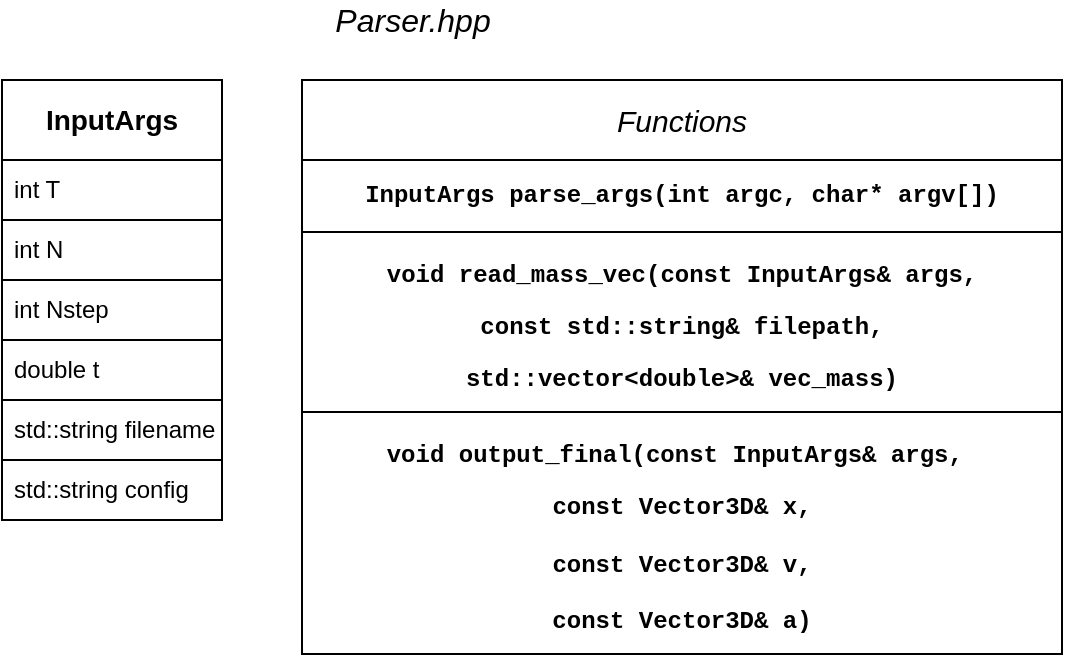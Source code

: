 <mxfile version="13.8.5" type="github">
  <diagram id="2aKy2Keq98pg5jBuyxaG" name="Page-1">
    <mxGraphModel dx="787" dy="463" grid="1" gridSize="10" guides="1" tooltips="1" connect="1" arrows="1" fold="1" page="1" pageScale="1" pageWidth="827" pageHeight="1169" math="0" shadow="0">
      <root>
        <mxCell id="0" />
        <mxCell id="1" parent="0" />
        <mxCell id="xUgH1Iw-12cLh9WW9r7s-2" value="" style="shape=table;html=1;whiteSpace=wrap;startSize=0;container=1;collapsible=0;childLayout=tableLayout;" vertex="1" parent="1">
          <mxGeometry x="90" y="160" width="110" height="220" as="geometry" />
        </mxCell>
        <mxCell id="xUgH1Iw-12cLh9WW9r7s-3" value="" style="shape=partialRectangle;html=1;whiteSpace=wrap;collapsible=0;dropTarget=0;pointerEvents=0;fillColor=none;top=0;left=0;bottom=0;right=0;points=[[0,0.5],[1,0.5]];portConstraint=eastwest;" vertex="1" parent="xUgH1Iw-12cLh9WW9r7s-2">
          <mxGeometry width="110" height="40" as="geometry" />
        </mxCell>
        <mxCell id="xUgH1Iw-12cLh9WW9r7s-4" value="&lt;b&gt;&lt;font style=&quot;font-size: 14px&quot;&gt;InputArgs&lt;/font&gt;&lt;/b&gt;" style="shape=partialRectangle;html=1;whiteSpace=wrap;connectable=0;overflow=hidden;fillColor=none;top=0;left=0;bottom=0;right=0;" vertex="1" parent="xUgH1Iw-12cLh9WW9r7s-3">
          <mxGeometry width="110" height="40" as="geometry" />
        </mxCell>
        <mxCell id="xUgH1Iw-12cLh9WW9r7s-5" value="" style="shape=partialRectangle;html=1;whiteSpace=wrap;collapsible=0;dropTarget=0;pointerEvents=0;fillColor=none;top=0;left=0;bottom=0;right=0;points=[[0,0.5],[1,0.5]];portConstraint=eastwest;" vertex="1" parent="xUgH1Iw-12cLh9WW9r7s-2">
          <mxGeometry y="40" width="110" height="30" as="geometry" />
        </mxCell>
        <mxCell id="xUgH1Iw-12cLh9WW9r7s-6" value="int T" style="shape=partialRectangle;html=1;whiteSpace=wrap;connectable=0;overflow=hidden;fillColor=none;top=0;left=0;bottom=0;right=0;align=left;spacingLeft=4;" vertex="1" parent="xUgH1Iw-12cLh9WW9r7s-5">
          <mxGeometry width="110" height="30" as="geometry" />
        </mxCell>
        <mxCell id="xUgH1Iw-12cLh9WW9r7s-8" value="" style="shape=partialRectangle;html=1;whiteSpace=wrap;collapsible=0;dropTarget=0;pointerEvents=0;fillColor=none;top=0;left=0;bottom=0;right=0;points=[[0,0.5],[1,0.5]];portConstraint=eastwest;" vertex="1" parent="xUgH1Iw-12cLh9WW9r7s-2">
          <mxGeometry y="70" width="110" height="30" as="geometry" />
        </mxCell>
        <mxCell id="xUgH1Iw-12cLh9WW9r7s-9" value="int N" style="shape=partialRectangle;html=1;whiteSpace=wrap;connectable=0;overflow=hidden;fillColor=none;top=0;left=0;bottom=0;right=0;align=left;spacingLeft=4;" vertex="1" parent="xUgH1Iw-12cLh9WW9r7s-8">
          <mxGeometry width="110" height="30" as="geometry" />
        </mxCell>
        <mxCell id="xUgH1Iw-12cLh9WW9r7s-10" value="" style="shape=partialRectangle;html=1;whiteSpace=wrap;collapsible=0;dropTarget=0;pointerEvents=0;fillColor=none;top=0;left=0;bottom=0;right=0;points=[[0,0.5],[1,0.5]];portConstraint=eastwest;" vertex="1" parent="xUgH1Iw-12cLh9WW9r7s-2">
          <mxGeometry y="100" width="110" height="30" as="geometry" />
        </mxCell>
        <mxCell id="xUgH1Iw-12cLh9WW9r7s-11" value="int Nstep" style="shape=partialRectangle;html=1;whiteSpace=wrap;connectable=0;overflow=hidden;fillColor=none;top=0;left=0;bottom=0;right=0;align=left;spacingLeft=4;" vertex="1" parent="xUgH1Iw-12cLh9WW9r7s-10">
          <mxGeometry width="110" height="30" as="geometry" />
        </mxCell>
        <mxCell id="xUgH1Iw-12cLh9WW9r7s-14" value="" style="shape=partialRectangle;html=1;whiteSpace=wrap;collapsible=0;dropTarget=0;pointerEvents=0;fillColor=none;top=0;left=0;bottom=0;right=0;points=[[0,0.5],[1,0.5]];portConstraint=eastwest;" vertex="1" parent="xUgH1Iw-12cLh9WW9r7s-2">
          <mxGeometry y="130" width="110" height="30" as="geometry" />
        </mxCell>
        <mxCell id="xUgH1Iw-12cLh9WW9r7s-15" value="double t" style="shape=partialRectangle;html=1;whiteSpace=wrap;connectable=0;overflow=hidden;fillColor=none;top=0;left=0;bottom=0;right=0;align=left;spacingLeft=4;" vertex="1" parent="xUgH1Iw-12cLh9WW9r7s-14">
          <mxGeometry width="110" height="30" as="geometry" />
        </mxCell>
        <mxCell id="xUgH1Iw-12cLh9WW9r7s-12" value="" style="shape=partialRectangle;html=1;whiteSpace=wrap;collapsible=0;dropTarget=0;pointerEvents=0;fillColor=none;top=0;left=0;bottom=0;right=0;points=[[0,0.5],[1,0.5]];portConstraint=eastwest;" vertex="1" parent="xUgH1Iw-12cLh9WW9r7s-2">
          <mxGeometry y="160" width="110" height="30" as="geometry" />
        </mxCell>
        <mxCell id="xUgH1Iw-12cLh9WW9r7s-13" value="std::string filename" style="shape=partialRectangle;html=1;whiteSpace=wrap;connectable=0;overflow=hidden;fillColor=none;top=0;left=0;bottom=0;right=0;align=left;spacingLeft=4;" vertex="1" parent="xUgH1Iw-12cLh9WW9r7s-12">
          <mxGeometry width="110" height="30" as="geometry" />
        </mxCell>
        <mxCell id="xUgH1Iw-12cLh9WW9r7s-16" value="" style="shape=partialRectangle;html=1;whiteSpace=wrap;collapsible=0;dropTarget=0;pointerEvents=0;fillColor=none;top=0;left=0;bottom=0;right=0;points=[[0,0.5],[1,0.5]];portConstraint=eastwest;" vertex="1" parent="xUgH1Iw-12cLh9WW9r7s-2">
          <mxGeometry y="190" width="110" height="30" as="geometry" />
        </mxCell>
        <mxCell id="xUgH1Iw-12cLh9WW9r7s-17" value="std::string config" style="shape=partialRectangle;html=1;whiteSpace=wrap;connectable=0;overflow=hidden;fillColor=none;top=0;left=0;bottom=0;right=0;align=left;spacingLeft=4;" vertex="1" parent="xUgH1Iw-12cLh9WW9r7s-16">
          <mxGeometry width="110" height="30" as="geometry" />
        </mxCell>
        <mxCell id="xUgH1Iw-12cLh9WW9r7s-7" value="Parser.hpp" style="text;html=1;resizable=0;autosize=1;align=center;verticalAlign=middle;points=[];fillColor=none;strokeColor=none;rounded=0;fontStyle=2;fontSize=16;" vertex="1" parent="1">
          <mxGeometry x="250" y="120" width="90" height="20" as="geometry" />
        </mxCell>
        <mxCell id="xUgH1Iw-12cLh9WW9r7s-18" value="" style="shape=table;html=1;whiteSpace=wrap;startSize=0;container=1;collapsible=0;childLayout=tableLayout;" vertex="1" parent="1">
          <mxGeometry x="240" y="160" width="380" height="287" as="geometry" />
        </mxCell>
        <mxCell id="xUgH1Iw-12cLh9WW9r7s-19" value="" style="shape=partialRectangle;html=1;whiteSpace=wrap;collapsible=0;dropTarget=0;pointerEvents=0;fillColor=none;top=0;left=0;bottom=0;right=0;points=[[0,0.5],[1,0.5]];portConstraint=eastwest;" vertex="1" parent="xUgH1Iw-12cLh9WW9r7s-18">
          <mxGeometry width="380" height="40" as="geometry" />
        </mxCell>
        <mxCell id="xUgH1Iw-12cLh9WW9r7s-20" value="Functions" style="shape=partialRectangle;html=1;whiteSpace=wrap;connectable=0;overflow=hidden;fillColor=none;top=0;left=0;bottom=0;right=0;fontStyle=2;fontSize=15;" vertex="1" parent="xUgH1Iw-12cLh9WW9r7s-19">
          <mxGeometry width="380" height="40" as="geometry" />
        </mxCell>
        <mxCell id="xUgH1Iw-12cLh9WW9r7s-21" value="" style="shape=partialRectangle;html=1;whiteSpace=wrap;collapsible=0;dropTarget=0;pointerEvents=0;fillColor=none;top=0;left=0;bottom=0;right=0;points=[[0,0.5],[1,0.5]];portConstraint=eastwest;" vertex="1" parent="xUgH1Iw-12cLh9WW9r7s-18">
          <mxGeometry y="40" width="380" height="36" as="geometry" />
        </mxCell>
        <mxCell id="xUgH1Iw-12cLh9WW9r7s-22" value="InputArgs parse_args(int argc, char* argv[])" style="shape=partialRectangle;html=1;whiteSpace=wrap;connectable=0;overflow=hidden;fillColor=none;top=0;left=0;bottom=0;right=0;fontFamily=Courier New;fontStyle=1" vertex="1" parent="xUgH1Iw-12cLh9WW9r7s-21">
          <mxGeometry width="380" height="36" as="geometry" />
        </mxCell>
        <mxCell id="xUgH1Iw-12cLh9WW9r7s-23" value="" style="shape=partialRectangle;html=1;whiteSpace=wrap;collapsible=0;dropTarget=0;pointerEvents=0;fillColor=none;top=0;left=0;bottom=0;right=0;points=[[0,0.5],[1,0.5]];portConstraint=eastwest;" vertex="1" parent="xUgH1Iw-12cLh9WW9r7s-18">
          <mxGeometry y="76" width="380" height="90" as="geometry" />
        </mxCell>
        <mxCell id="xUgH1Iw-12cLh9WW9r7s-24" value="&lt;p&gt;&lt;span style=&quot;background-color: rgb(255 , 255 , 255)&quot;&gt;void read_mass_vec(const InputArgs&amp;amp;&amp;nbsp;args,&lt;/span&gt;&lt;/p&gt;&lt;p&gt;&lt;span style=&quot;background-color: rgb(255 , 255 , 255)&quot;&gt;const std::string&amp;amp; filepath,&lt;/span&gt;&lt;/p&gt;&lt;p&gt;&lt;span style=&quot;background-color: rgb(255 , 255 , 255)&quot;&gt;std::vector&amp;lt;double&amp;gt;&amp;amp; vec_mass)&lt;/span&gt;&lt;/p&gt;" style="shape=partialRectangle;html=1;whiteSpace=wrap;connectable=0;overflow=hidden;fillColor=none;top=0;left=0;bottom=0;right=0;fontFamily=Courier New;fontStyle=1" vertex="1" parent="xUgH1Iw-12cLh9WW9r7s-23">
          <mxGeometry width="380" height="90" as="geometry" />
        </mxCell>
        <mxCell id="xUgH1Iw-12cLh9WW9r7s-25" value="" style="shape=partialRectangle;html=1;whiteSpace=wrap;collapsible=0;dropTarget=0;pointerEvents=0;fillColor=none;top=0;left=0;bottom=0;right=0;points=[[0,0.5],[1,0.5]];portConstraint=eastwest;" vertex="1" parent="xUgH1Iw-12cLh9WW9r7s-18">
          <mxGeometry y="166" width="380" height="121" as="geometry" />
        </mxCell>
        <mxCell id="xUgH1Iw-12cLh9WW9r7s-26" value="&lt;p&gt;&lt;span style=&quot;background-color: rgb(255 , 255 , 255)&quot;&gt;void output_final(&lt;/span&gt;&lt;span style=&quot;background-color: rgb(255 , 255 , 255)&quot;&gt;&lt;span&gt;const&lt;/span&gt;&lt;span&gt; &lt;/span&gt;&lt;span&gt;InputArgs&lt;/span&gt;&lt;span&gt;&amp;amp;&lt;/span&gt;&lt;span&gt; &lt;/span&gt;&lt;span&gt;args&lt;/span&gt;&lt;span&gt;,&amp;nbsp;&lt;/span&gt;&lt;/span&gt;&lt;/p&gt;&lt;p&gt;&lt;span style=&quot;background-color: rgb(255 , 255 , 255)&quot;&gt;const Vector3D&amp;amp; x,&lt;/span&gt;&lt;/p&gt;&lt;div style=&quot;line-height: 18px&quot;&gt;&lt;div&gt;&lt;span style=&quot;background-color: rgb(255 , 255 , 255)&quot;&gt;                  const Vector3D&amp;amp; v,&lt;/span&gt;&lt;/div&gt;&lt;/div&gt;&lt;p&gt;&lt;span style=&quot;background-color: rgb(255 , 255 , 255)&quot;&gt;&lt;span&gt;                  &lt;/span&gt;&lt;span&gt;const&lt;/span&gt;&lt;span&gt; &lt;/span&gt;&lt;span&gt;Vector3D&lt;/span&gt;&lt;span&gt;&amp;amp;&lt;/span&gt;&lt;span&gt; &lt;/span&gt;&lt;span&gt;a&lt;/span&gt;&lt;/span&gt;&lt;span style=&quot;background-color: rgb(255 , 255 , 255)&quot;&gt;)&lt;/span&gt;&lt;/p&gt;" style="shape=partialRectangle;html=1;whiteSpace=wrap;connectable=0;overflow=hidden;fillColor=none;top=0;left=0;bottom=0;right=0;fontFamily=Courier New;fontStyle=1" vertex="1" parent="xUgH1Iw-12cLh9WW9r7s-25">
          <mxGeometry width="380" height="121" as="geometry" />
        </mxCell>
      </root>
    </mxGraphModel>
  </diagram>
</mxfile>
